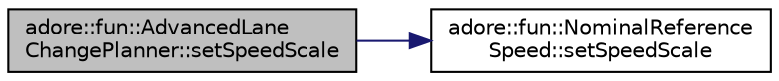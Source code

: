 digraph "adore::fun::AdvancedLaneChangePlanner::setSpeedScale"
{
 // LATEX_PDF_SIZE
  edge [fontname="Helvetica",fontsize="10",labelfontname="Helvetica",labelfontsize="10"];
  node [fontname="Helvetica",fontsize="10",shape=record];
  rankdir="LR";
  Node1 [label="adore::fun::AdvancedLane\lChangePlanner::setSpeedScale",height=0.2,width=0.4,color="black", fillcolor="grey75", style="filled", fontcolor="black",tooltip=" "];
  Node1 -> Node2 [color="midnightblue",fontsize="10",style="solid",fontname="Helvetica"];
  Node2 [label="adore::fun::NominalReference\lSpeed::setSpeedScale",height=0.2,width=0.4,color="black", fillcolor="white", style="filled",URL="$classadore_1_1fun_1_1NominalReferenceSpeed.html#adf8062d19a74f155338c0cd83fccb77b",tooltip=" "];
}

